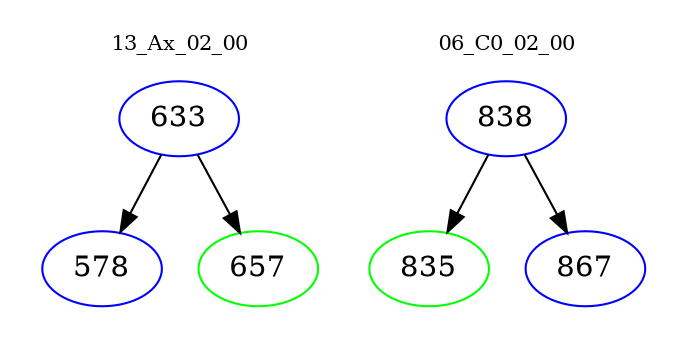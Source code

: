 digraph{
subgraph cluster_0 {
color = white
label = "13_Ax_02_00";
fontsize=10;
T0_633 [label="633", color="blue"]
T0_633 -> T0_578 [color="black"]
T0_578 [label="578", color="blue"]
T0_633 -> T0_657 [color="black"]
T0_657 [label="657", color="green"]
}
subgraph cluster_1 {
color = white
label = "06_C0_02_00";
fontsize=10;
T1_838 [label="838", color="blue"]
T1_838 -> T1_835 [color="black"]
T1_835 [label="835", color="green"]
T1_838 -> T1_867 [color="black"]
T1_867 [label="867", color="blue"]
}
}
